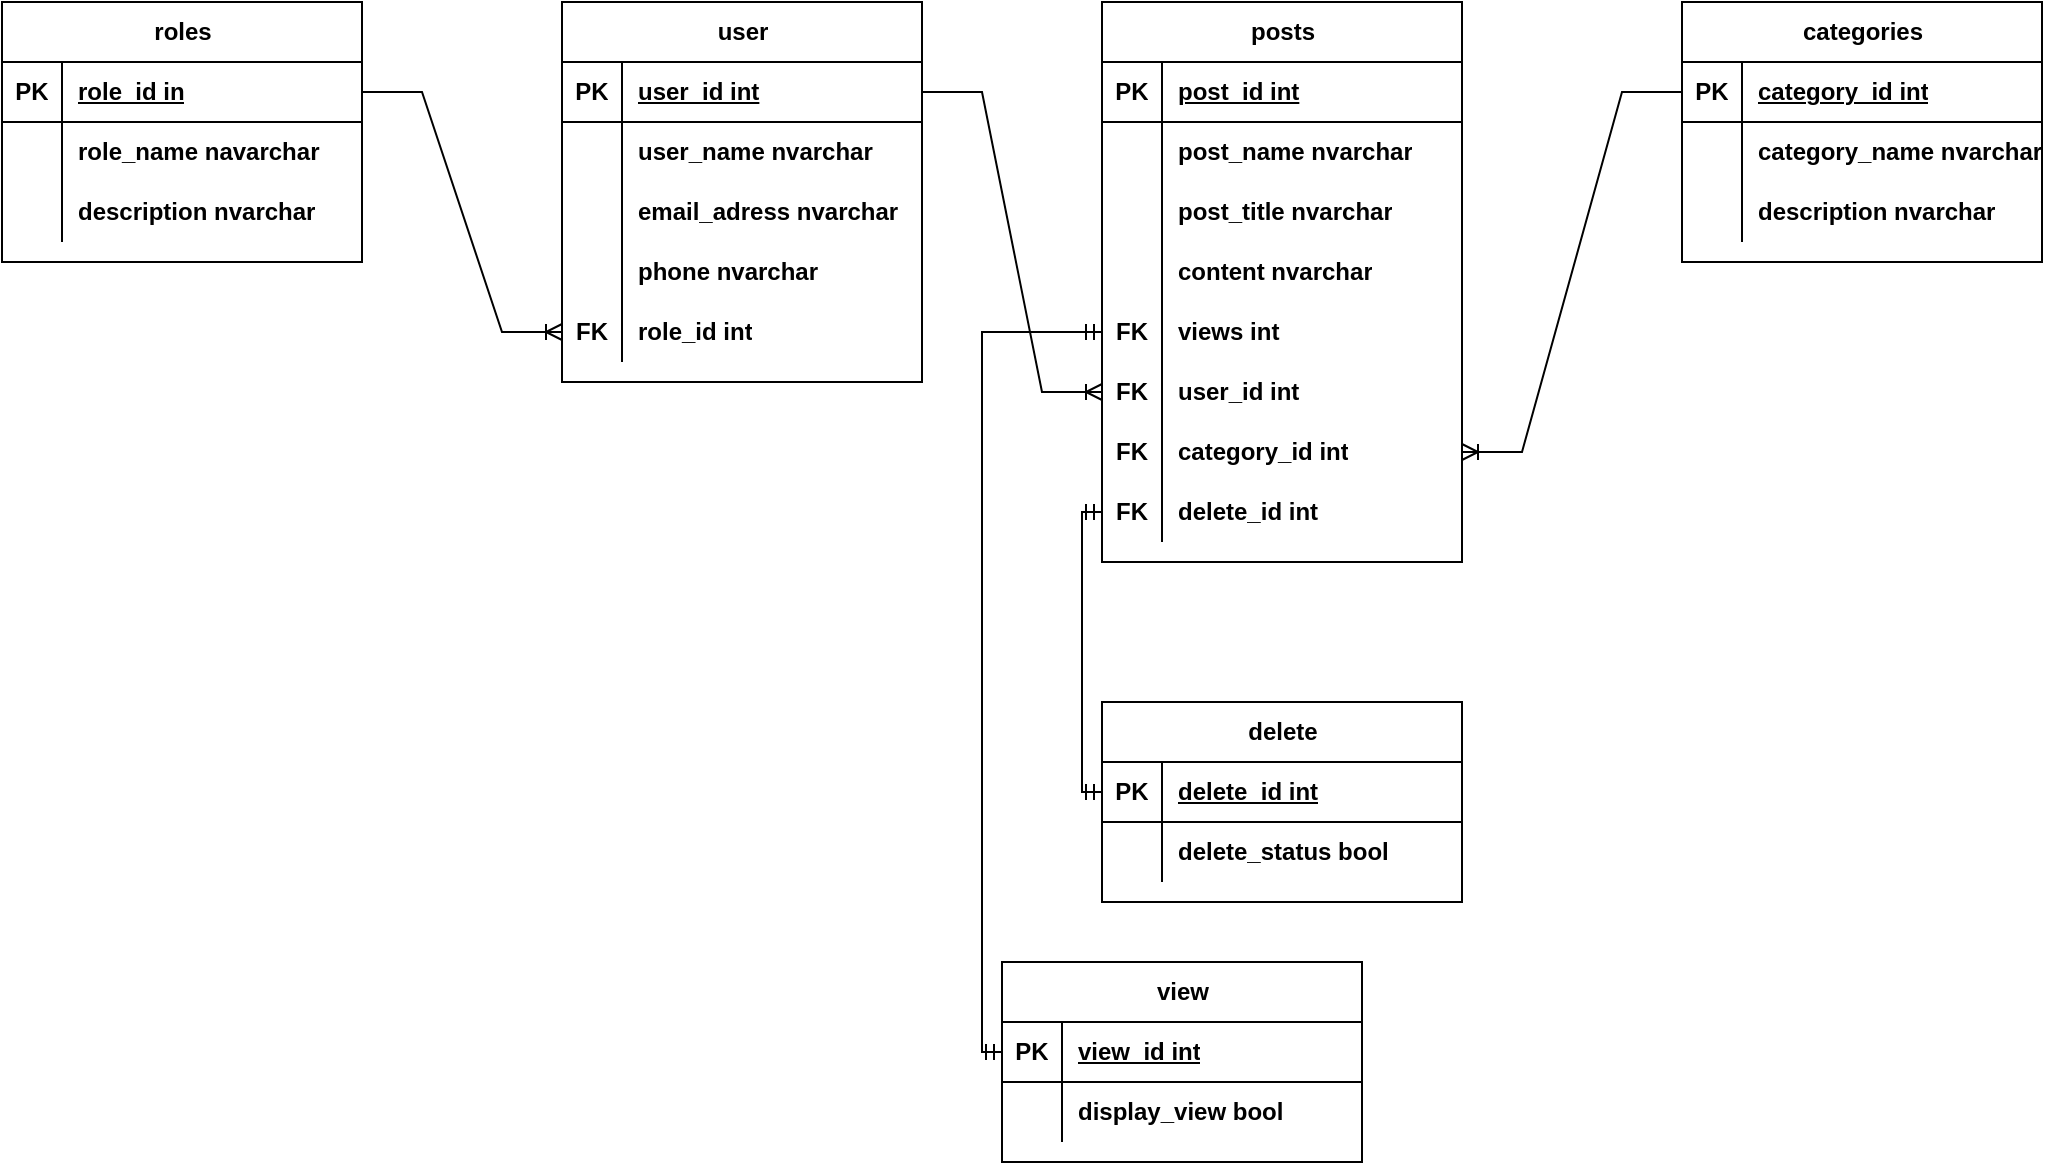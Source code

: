 <mxfile version="20.0.4" type="github">
  <diagram id="XMUzWGMiCQAyWUoXe1mh" name="Page-1">
    <mxGraphModel dx="292" dy="-274" grid="1" gridSize="10" guides="1" tooltips="1" connect="1" arrows="1" fold="1" page="1" pageScale="1" pageWidth="850" pageHeight="1100" math="0" shadow="0">
      <root>
        <mxCell id="0" />
        <mxCell id="1" parent="0" />
        <mxCell id="F9htk7DrZZB5_9Co1lWQ-147" value="user" style="shape=table;startSize=30;container=1;collapsible=1;childLayout=tableLayout;fixedRows=1;rowLines=0;fontStyle=1;align=center;resizeLast=1;rounded=0;shadow=0;glass=0;labelBackgroundColor=none;labelBorderColor=none;sketch=0;strokeColor=default;fillColor=none;gradientColor=none;html=1;" vertex="1" parent="1">
          <mxGeometry x="1130" y="1390" width="180" height="190" as="geometry" />
        </mxCell>
        <mxCell id="F9htk7DrZZB5_9Co1lWQ-148" value="" style="shape=tableRow;horizontal=0;startSize=0;swimlaneHead=0;swimlaneBody=0;fillColor=none;collapsible=0;dropTarget=0;points=[[0,0.5],[1,0.5]];portConstraint=eastwest;top=0;left=0;right=0;bottom=1;rounded=0;shadow=0;glass=0;labelBackgroundColor=none;labelBorderColor=none;sketch=0;strokeColor=default;html=1;" vertex="1" parent="F9htk7DrZZB5_9Co1lWQ-147">
          <mxGeometry y="30" width="180" height="30" as="geometry" />
        </mxCell>
        <mxCell id="F9htk7DrZZB5_9Co1lWQ-149" value="PK" style="shape=partialRectangle;connectable=0;fillColor=none;top=0;left=0;bottom=0;right=0;fontStyle=1;overflow=hidden;rounded=0;shadow=0;glass=0;labelBackgroundColor=none;labelBorderColor=none;sketch=0;strokeColor=default;html=1;" vertex="1" parent="F9htk7DrZZB5_9Co1lWQ-148">
          <mxGeometry width="30" height="30" as="geometry">
            <mxRectangle width="30" height="30" as="alternateBounds" />
          </mxGeometry>
        </mxCell>
        <mxCell id="F9htk7DrZZB5_9Co1lWQ-150" value="user_id int" style="shape=partialRectangle;connectable=0;fillColor=none;top=0;left=0;bottom=0;right=0;align=left;spacingLeft=6;fontStyle=5;overflow=hidden;rounded=0;shadow=0;glass=0;labelBackgroundColor=none;labelBorderColor=none;sketch=0;strokeColor=default;html=1;" vertex="1" parent="F9htk7DrZZB5_9Co1lWQ-148">
          <mxGeometry x="30" width="150" height="30" as="geometry">
            <mxRectangle width="150" height="30" as="alternateBounds" />
          </mxGeometry>
        </mxCell>
        <mxCell id="F9htk7DrZZB5_9Co1lWQ-151" value="" style="shape=tableRow;horizontal=0;startSize=0;swimlaneHead=0;swimlaneBody=0;fillColor=none;collapsible=0;dropTarget=0;points=[[0,0.5],[1,0.5]];portConstraint=eastwest;top=0;left=0;right=0;bottom=0;rounded=0;shadow=0;glass=0;labelBackgroundColor=none;labelBorderColor=none;sketch=0;strokeColor=default;html=1;" vertex="1" parent="F9htk7DrZZB5_9Co1lWQ-147">
          <mxGeometry y="60" width="180" height="30" as="geometry" />
        </mxCell>
        <mxCell id="F9htk7DrZZB5_9Co1lWQ-152" value="" style="shape=partialRectangle;connectable=0;fillColor=none;top=0;left=0;bottom=0;right=0;editable=1;overflow=hidden;rounded=0;shadow=0;glass=0;labelBackgroundColor=none;labelBorderColor=none;sketch=0;strokeColor=default;html=1;" vertex="1" parent="F9htk7DrZZB5_9Co1lWQ-151">
          <mxGeometry width="30" height="30" as="geometry">
            <mxRectangle width="30" height="30" as="alternateBounds" />
          </mxGeometry>
        </mxCell>
        <mxCell id="F9htk7DrZZB5_9Co1lWQ-153" value="user_name nvarchar&amp;nbsp;" style="shape=partialRectangle;connectable=0;fillColor=none;top=0;left=0;bottom=0;right=0;align=left;spacingLeft=6;overflow=hidden;rounded=0;shadow=0;glass=0;labelBackgroundColor=none;labelBorderColor=none;sketch=0;strokeColor=default;html=1;fontStyle=1" vertex="1" parent="F9htk7DrZZB5_9Co1lWQ-151">
          <mxGeometry x="30" width="150" height="30" as="geometry">
            <mxRectangle width="150" height="30" as="alternateBounds" />
          </mxGeometry>
        </mxCell>
        <mxCell id="F9htk7DrZZB5_9Co1lWQ-154" value="" style="shape=tableRow;horizontal=0;startSize=0;swimlaneHead=0;swimlaneBody=0;fillColor=none;collapsible=0;dropTarget=0;points=[[0,0.5],[1,0.5]];portConstraint=eastwest;top=0;left=0;right=0;bottom=0;rounded=0;shadow=0;glass=0;labelBackgroundColor=none;labelBorderColor=none;sketch=0;strokeColor=default;html=1;" vertex="1" parent="F9htk7DrZZB5_9Co1lWQ-147">
          <mxGeometry y="90" width="180" height="30" as="geometry" />
        </mxCell>
        <mxCell id="F9htk7DrZZB5_9Co1lWQ-155" value="" style="shape=partialRectangle;connectable=0;fillColor=none;top=0;left=0;bottom=0;right=0;editable=1;overflow=hidden;rounded=0;shadow=0;glass=0;labelBackgroundColor=none;labelBorderColor=none;sketch=0;strokeColor=default;html=1;" vertex="1" parent="F9htk7DrZZB5_9Co1lWQ-154">
          <mxGeometry width="30" height="30" as="geometry">
            <mxRectangle width="30" height="30" as="alternateBounds" />
          </mxGeometry>
        </mxCell>
        <mxCell id="F9htk7DrZZB5_9Co1lWQ-156" value="email_adress nvarchar" style="shape=partialRectangle;connectable=0;fillColor=none;top=0;left=0;bottom=0;right=0;align=left;spacingLeft=6;overflow=hidden;rounded=0;shadow=0;glass=0;labelBackgroundColor=none;labelBorderColor=none;sketch=0;strokeColor=default;html=1;fontStyle=1" vertex="1" parent="F9htk7DrZZB5_9Co1lWQ-154">
          <mxGeometry x="30" width="150" height="30" as="geometry">
            <mxRectangle width="150" height="30" as="alternateBounds" />
          </mxGeometry>
        </mxCell>
        <mxCell id="F9htk7DrZZB5_9Co1lWQ-157" value="" style="shape=tableRow;horizontal=0;startSize=0;swimlaneHead=0;swimlaneBody=0;fillColor=none;collapsible=0;dropTarget=0;points=[[0,0.5],[1,0.5]];portConstraint=eastwest;top=0;left=0;right=0;bottom=0;rounded=0;shadow=0;glass=0;labelBackgroundColor=none;labelBorderColor=none;sketch=0;strokeColor=default;html=1;" vertex="1" parent="F9htk7DrZZB5_9Co1lWQ-147">
          <mxGeometry y="120" width="180" height="30" as="geometry" />
        </mxCell>
        <mxCell id="F9htk7DrZZB5_9Co1lWQ-158" value="" style="shape=partialRectangle;connectable=0;fillColor=none;top=0;left=0;bottom=0;right=0;editable=1;overflow=hidden;rounded=0;shadow=0;glass=0;labelBackgroundColor=none;labelBorderColor=none;sketch=0;strokeColor=default;html=1;" vertex="1" parent="F9htk7DrZZB5_9Co1lWQ-157">
          <mxGeometry width="30" height="30" as="geometry">
            <mxRectangle width="30" height="30" as="alternateBounds" />
          </mxGeometry>
        </mxCell>
        <mxCell id="F9htk7DrZZB5_9Co1lWQ-159" value="phone nvarchar" style="shape=partialRectangle;connectable=0;fillColor=none;top=0;left=0;bottom=0;right=0;align=left;spacingLeft=6;overflow=hidden;rounded=0;shadow=0;glass=0;labelBackgroundColor=none;labelBorderColor=none;sketch=0;strokeColor=default;html=1;fontStyle=1" vertex="1" parent="F9htk7DrZZB5_9Co1lWQ-157">
          <mxGeometry x="30" width="150" height="30" as="geometry">
            <mxRectangle width="150" height="30" as="alternateBounds" />
          </mxGeometry>
        </mxCell>
        <mxCell id="F9htk7DrZZB5_9Co1lWQ-206" value="" style="shape=tableRow;horizontal=0;startSize=0;swimlaneHead=0;swimlaneBody=0;fillColor=none;collapsible=0;dropTarget=0;points=[[0,0.5],[1,0.5]];portConstraint=eastwest;top=0;left=0;right=0;bottom=0;rounded=0;shadow=0;glass=0;labelBackgroundColor=none;labelBorderColor=none;sketch=0;strokeColor=default;html=1;" vertex="1" parent="F9htk7DrZZB5_9Co1lWQ-147">
          <mxGeometry y="150" width="180" height="30" as="geometry" />
        </mxCell>
        <mxCell id="F9htk7DrZZB5_9Co1lWQ-207" value="FK" style="shape=partialRectangle;connectable=0;fillColor=none;top=0;left=0;bottom=0;right=0;editable=1;overflow=hidden;rounded=0;shadow=0;glass=0;labelBackgroundColor=none;labelBorderColor=none;sketch=0;strokeColor=default;html=1;fontStyle=1" vertex="1" parent="F9htk7DrZZB5_9Co1lWQ-206">
          <mxGeometry width="30" height="30" as="geometry">
            <mxRectangle width="30" height="30" as="alternateBounds" />
          </mxGeometry>
        </mxCell>
        <mxCell id="F9htk7DrZZB5_9Co1lWQ-208" value="role_id int" style="shape=partialRectangle;connectable=0;fillColor=none;top=0;left=0;bottom=0;right=0;align=left;spacingLeft=6;overflow=hidden;rounded=0;shadow=0;glass=0;labelBackgroundColor=none;labelBorderColor=none;sketch=0;strokeColor=default;html=1;fontStyle=1" vertex="1" parent="F9htk7DrZZB5_9Co1lWQ-206">
          <mxGeometry x="30" width="150" height="30" as="geometry">
            <mxRectangle width="150" height="30" as="alternateBounds" />
          </mxGeometry>
        </mxCell>
        <mxCell id="F9htk7DrZZB5_9Co1lWQ-160" value="posts" style="shape=table;startSize=30;container=1;collapsible=1;childLayout=tableLayout;fixedRows=1;rowLines=0;fontStyle=1;align=center;resizeLast=1;rounded=0;shadow=0;glass=0;labelBackgroundColor=none;labelBorderColor=none;sketch=0;strokeColor=default;fillColor=none;gradientColor=none;html=1;" vertex="1" parent="1">
          <mxGeometry x="1400" y="1390" width="180" height="280" as="geometry" />
        </mxCell>
        <mxCell id="F9htk7DrZZB5_9Co1lWQ-161" value="" style="shape=tableRow;horizontal=0;startSize=0;swimlaneHead=0;swimlaneBody=0;fillColor=none;collapsible=0;dropTarget=0;points=[[0,0.5],[1,0.5]];portConstraint=eastwest;top=0;left=0;right=0;bottom=1;rounded=0;shadow=0;glass=0;labelBackgroundColor=none;labelBorderColor=none;sketch=0;strokeColor=default;html=1;" vertex="1" parent="F9htk7DrZZB5_9Co1lWQ-160">
          <mxGeometry y="30" width="180" height="30" as="geometry" />
        </mxCell>
        <mxCell id="F9htk7DrZZB5_9Co1lWQ-162" value="PK" style="shape=partialRectangle;connectable=0;fillColor=none;top=0;left=0;bottom=0;right=0;fontStyle=1;overflow=hidden;rounded=0;shadow=0;glass=0;labelBackgroundColor=none;labelBorderColor=none;sketch=0;strokeColor=default;html=1;" vertex="1" parent="F9htk7DrZZB5_9Co1lWQ-161">
          <mxGeometry width="30" height="30" as="geometry">
            <mxRectangle width="30" height="30" as="alternateBounds" />
          </mxGeometry>
        </mxCell>
        <mxCell id="F9htk7DrZZB5_9Co1lWQ-163" value="post_id int" style="shape=partialRectangle;connectable=0;fillColor=none;top=0;left=0;bottom=0;right=0;align=left;spacingLeft=6;fontStyle=5;overflow=hidden;rounded=0;shadow=0;glass=0;labelBackgroundColor=none;labelBorderColor=none;sketch=0;strokeColor=default;html=1;" vertex="1" parent="F9htk7DrZZB5_9Co1lWQ-161">
          <mxGeometry x="30" width="150" height="30" as="geometry">
            <mxRectangle width="150" height="30" as="alternateBounds" />
          </mxGeometry>
        </mxCell>
        <mxCell id="F9htk7DrZZB5_9Co1lWQ-164" value="" style="shape=tableRow;horizontal=0;startSize=0;swimlaneHead=0;swimlaneBody=0;fillColor=none;collapsible=0;dropTarget=0;points=[[0,0.5],[1,0.5]];portConstraint=eastwest;top=0;left=0;right=0;bottom=0;rounded=0;shadow=0;glass=0;labelBackgroundColor=none;labelBorderColor=none;sketch=0;strokeColor=default;html=1;" vertex="1" parent="F9htk7DrZZB5_9Co1lWQ-160">
          <mxGeometry y="60" width="180" height="30" as="geometry" />
        </mxCell>
        <mxCell id="F9htk7DrZZB5_9Co1lWQ-165" value="" style="shape=partialRectangle;connectable=0;fillColor=none;top=0;left=0;bottom=0;right=0;editable=1;overflow=hidden;rounded=0;shadow=0;glass=0;labelBackgroundColor=none;labelBorderColor=none;sketch=0;strokeColor=default;html=1;" vertex="1" parent="F9htk7DrZZB5_9Co1lWQ-164">
          <mxGeometry width="30" height="30" as="geometry">
            <mxRectangle width="30" height="30" as="alternateBounds" />
          </mxGeometry>
        </mxCell>
        <mxCell id="F9htk7DrZZB5_9Co1lWQ-166" value="post_name nvarchar" style="shape=partialRectangle;connectable=0;fillColor=none;top=0;left=0;bottom=0;right=0;align=left;spacingLeft=6;overflow=hidden;rounded=0;shadow=0;glass=0;labelBackgroundColor=none;labelBorderColor=none;sketch=0;strokeColor=default;html=1;fontStyle=1" vertex="1" parent="F9htk7DrZZB5_9Co1lWQ-164">
          <mxGeometry x="30" width="150" height="30" as="geometry">
            <mxRectangle width="150" height="30" as="alternateBounds" />
          </mxGeometry>
        </mxCell>
        <mxCell id="F9htk7DrZZB5_9Co1lWQ-167" value="" style="shape=tableRow;horizontal=0;startSize=0;swimlaneHead=0;swimlaneBody=0;fillColor=none;collapsible=0;dropTarget=0;points=[[0,0.5],[1,0.5]];portConstraint=eastwest;top=0;left=0;right=0;bottom=0;rounded=0;shadow=0;glass=0;labelBackgroundColor=none;labelBorderColor=none;sketch=0;strokeColor=default;html=1;" vertex="1" parent="F9htk7DrZZB5_9Co1lWQ-160">
          <mxGeometry y="90" width="180" height="30" as="geometry" />
        </mxCell>
        <mxCell id="F9htk7DrZZB5_9Co1lWQ-168" value="" style="shape=partialRectangle;connectable=0;fillColor=none;top=0;left=0;bottom=0;right=0;editable=1;overflow=hidden;rounded=0;shadow=0;glass=0;labelBackgroundColor=none;labelBorderColor=none;sketch=0;strokeColor=default;html=1;" vertex="1" parent="F9htk7DrZZB5_9Co1lWQ-167">
          <mxGeometry width="30" height="30" as="geometry">
            <mxRectangle width="30" height="30" as="alternateBounds" />
          </mxGeometry>
        </mxCell>
        <mxCell id="F9htk7DrZZB5_9Co1lWQ-169" value="post_title nvarchar" style="shape=partialRectangle;connectable=0;fillColor=none;top=0;left=0;bottom=0;right=0;align=left;spacingLeft=6;overflow=hidden;rounded=0;shadow=0;glass=0;labelBackgroundColor=none;labelBorderColor=none;sketch=0;strokeColor=default;html=1;fontStyle=1" vertex="1" parent="F9htk7DrZZB5_9Co1lWQ-167">
          <mxGeometry x="30" width="150" height="30" as="geometry">
            <mxRectangle width="150" height="30" as="alternateBounds" />
          </mxGeometry>
        </mxCell>
        <mxCell id="F9htk7DrZZB5_9Co1lWQ-170" value="" style="shape=tableRow;horizontal=0;startSize=0;swimlaneHead=0;swimlaneBody=0;fillColor=none;collapsible=0;dropTarget=0;points=[[0,0.5],[1,0.5]];portConstraint=eastwest;top=0;left=0;right=0;bottom=0;rounded=0;shadow=0;glass=0;labelBackgroundColor=none;labelBorderColor=none;sketch=0;strokeColor=default;html=1;" vertex="1" parent="F9htk7DrZZB5_9Co1lWQ-160">
          <mxGeometry y="120" width="180" height="30" as="geometry" />
        </mxCell>
        <mxCell id="F9htk7DrZZB5_9Co1lWQ-171" value="" style="shape=partialRectangle;connectable=0;fillColor=none;top=0;left=0;bottom=0;right=0;editable=1;overflow=hidden;rounded=0;shadow=0;glass=0;labelBackgroundColor=none;labelBorderColor=none;sketch=0;strokeColor=default;html=1;" vertex="1" parent="F9htk7DrZZB5_9Co1lWQ-170">
          <mxGeometry width="30" height="30" as="geometry">
            <mxRectangle width="30" height="30" as="alternateBounds" />
          </mxGeometry>
        </mxCell>
        <mxCell id="F9htk7DrZZB5_9Co1lWQ-172" value="content nvarchar" style="shape=partialRectangle;connectable=0;fillColor=none;top=0;left=0;bottom=0;right=0;align=left;spacingLeft=6;overflow=hidden;rounded=0;shadow=0;glass=0;labelBackgroundColor=none;labelBorderColor=none;sketch=0;strokeColor=default;html=1;fontStyle=1" vertex="1" parent="F9htk7DrZZB5_9Co1lWQ-170">
          <mxGeometry x="30" width="150" height="30" as="geometry">
            <mxRectangle width="150" height="30" as="alternateBounds" />
          </mxGeometry>
        </mxCell>
        <mxCell id="F9htk7DrZZB5_9Co1lWQ-173" value="" style="shape=tableRow;horizontal=0;startSize=0;swimlaneHead=0;swimlaneBody=0;fillColor=none;collapsible=0;dropTarget=0;points=[[0,0.5],[1,0.5]];portConstraint=eastwest;top=0;left=0;right=0;bottom=0;rounded=0;shadow=0;glass=0;labelBackgroundColor=none;labelBorderColor=none;sketch=0;strokeColor=default;html=1;" vertex="1" parent="F9htk7DrZZB5_9Co1lWQ-160">
          <mxGeometry y="150" width="180" height="30" as="geometry" />
        </mxCell>
        <mxCell id="F9htk7DrZZB5_9Co1lWQ-174" value="&lt;b&gt;FK&lt;/b&gt;" style="shape=partialRectangle;connectable=0;fillColor=none;top=0;left=0;bottom=0;right=0;editable=1;overflow=hidden;rounded=0;shadow=0;glass=0;labelBackgroundColor=none;labelBorderColor=none;sketch=0;strokeColor=default;html=1;" vertex="1" parent="F9htk7DrZZB5_9Co1lWQ-173">
          <mxGeometry width="30" height="30" as="geometry">
            <mxRectangle width="30" height="30" as="alternateBounds" />
          </mxGeometry>
        </mxCell>
        <mxCell id="F9htk7DrZZB5_9Co1lWQ-175" value="views int" style="shape=partialRectangle;connectable=0;fillColor=none;top=0;left=0;bottom=0;right=0;align=left;spacingLeft=6;overflow=hidden;rounded=0;shadow=0;glass=0;labelBackgroundColor=none;labelBorderColor=none;sketch=0;strokeColor=default;html=1;fontStyle=1" vertex="1" parent="F9htk7DrZZB5_9Co1lWQ-173">
          <mxGeometry x="30" width="150" height="30" as="geometry">
            <mxRectangle width="150" height="30" as="alternateBounds" />
          </mxGeometry>
        </mxCell>
        <mxCell id="F9htk7DrZZB5_9Co1lWQ-226" value="" style="shape=tableRow;horizontal=0;startSize=0;swimlaneHead=0;swimlaneBody=0;fillColor=none;collapsible=0;dropTarget=0;points=[[0,0.5],[1,0.5]];portConstraint=eastwest;top=0;left=0;right=0;bottom=0;rounded=0;shadow=0;glass=0;labelBackgroundColor=none;labelBorderColor=none;sketch=0;strokeColor=default;html=1;" vertex="1" parent="F9htk7DrZZB5_9Co1lWQ-160">
          <mxGeometry y="180" width="180" height="30" as="geometry" />
        </mxCell>
        <mxCell id="F9htk7DrZZB5_9Co1lWQ-227" value="&lt;b&gt;FK&lt;/b&gt;" style="shape=partialRectangle;connectable=0;fillColor=none;top=0;left=0;bottom=0;right=0;editable=1;overflow=hidden;rounded=0;shadow=0;glass=0;labelBackgroundColor=none;labelBorderColor=none;sketch=0;strokeColor=default;html=1;" vertex="1" parent="F9htk7DrZZB5_9Co1lWQ-226">
          <mxGeometry width="30" height="30" as="geometry">
            <mxRectangle width="30" height="30" as="alternateBounds" />
          </mxGeometry>
        </mxCell>
        <mxCell id="F9htk7DrZZB5_9Co1lWQ-228" value="user_id int" style="shape=partialRectangle;connectable=0;fillColor=none;top=0;left=0;bottom=0;right=0;align=left;spacingLeft=6;overflow=hidden;rounded=0;shadow=0;glass=0;labelBackgroundColor=none;labelBorderColor=none;sketch=0;strokeColor=default;html=1;fontStyle=1" vertex="1" parent="F9htk7DrZZB5_9Co1lWQ-226">
          <mxGeometry x="30" width="150" height="30" as="geometry">
            <mxRectangle width="150" height="30" as="alternateBounds" />
          </mxGeometry>
        </mxCell>
        <mxCell id="F9htk7DrZZB5_9Co1lWQ-229" value="" style="shape=tableRow;horizontal=0;startSize=0;swimlaneHead=0;swimlaneBody=0;fillColor=none;collapsible=0;dropTarget=0;points=[[0,0.5],[1,0.5]];portConstraint=eastwest;top=0;left=0;right=0;bottom=0;rounded=0;shadow=0;glass=0;labelBackgroundColor=none;labelBorderColor=none;sketch=0;strokeColor=default;html=1;" vertex="1" parent="F9htk7DrZZB5_9Co1lWQ-160">
          <mxGeometry y="210" width="180" height="30" as="geometry" />
        </mxCell>
        <mxCell id="F9htk7DrZZB5_9Co1lWQ-230" value="&lt;b&gt;FK&lt;/b&gt;" style="shape=partialRectangle;connectable=0;fillColor=none;top=0;left=0;bottom=0;right=0;editable=1;overflow=hidden;rounded=0;shadow=0;glass=0;labelBackgroundColor=none;labelBorderColor=none;sketch=0;strokeColor=default;html=1;" vertex="1" parent="F9htk7DrZZB5_9Co1lWQ-229">
          <mxGeometry width="30" height="30" as="geometry">
            <mxRectangle width="30" height="30" as="alternateBounds" />
          </mxGeometry>
        </mxCell>
        <mxCell id="F9htk7DrZZB5_9Co1lWQ-231" value="category_id int" style="shape=partialRectangle;connectable=0;fillColor=none;top=0;left=0;bottom=0;right=0;align=left;spacingLeft=6;overflow=hidden;rounded=0;shadow=0;glass=0;labelBackgroundColor=none;labelBorderColor=none;sketch=0;strokeColor=default;html=1;fontStyle=1" vertex="1" parent="F9htk7DrZZB5_9Co1lWQ-229">
          <mxGeometry x="30" width="150" height="30" as="geometry">
            <mxRectangle width="150" height="30" as="alternateBounds" />
          </mxGeometry>
        </mxCell>
        <mxCell id="F9htk7DrZZB5_9Co1lWQ-316" value="" style="shape=tableRow;horizontal=0;startSize=0;swimlaneHead=0;swimlaneBody=0;fillColor=none;collapsible=0;dropTarget=0;points=[[0,0.5],[1,0.5]];portConstraint=eastwest;top=0;left=0;right=0;bottom=0;rounded=0;shadow=0;glass=0;labelBackgroundColor=none;labelBorderColor=none;sketch=0;strokeColor=default;html=1;" vertex="1" parent="F9htk7DrZZB5_9Co1lWQ-160">
          <mxGeometry y="240" width="180" height="30" as="geometry" />
        </mxCell>
        <mxCell id="F9htk7DrZZB5_9Co1lWQ-317" value="&lt;b&gt;FK&lt;/b&gt;" style="shape=partialRectangle;connectable=0;fillColor=none;top=0;left=0;bottom=0;right=0;editable=1;overflow=hidden;rounded=0;shadow=0;glass=0;labelBackgroundColor=none;labelBorderColor=none;sketch=0;strokeColor=default;html=1;" vertex="1" parent="F9htk7DrZZB5_9Co1lWQ-316">
          <mxGeometry width="30" height="30" as="geometry">
            <mxRectangle width="30" height="30" as="alternateBounds" />
          </mxGeometry>
        </mxCell>
        <mxCell id="F9htk7DrZZB5_9Co1lWQ-318" value="delete_id int" style="shape=partialRectangle;connectable=0;fillColor=none;top=0;left=0;bottom=0;right=0;align=left;spacingLeft=6;overflow=hidden;rounded=0;shadow=0;glass=0;labelBackgroundColor=none;labelBorderColor=none;sketch=0;strokeColor=default;html=1;fontStyle=1" vertex="1" parent="F9htk7DrZZB5_9Co1lWQ-316">
          <mxGeometry x="30" width="150" height="30" as="geometry">
            <mxRectangle width="150" height="30" as="alternateBounds" />
          </mxGeometry>
        </mxCell>
        <mxCell id="F9htk7DrZZB5_9Co1lWQ-176" value="categories" style="shape=table;startSize=30;container=1;collapsible=1;childLayout=tableLayout;fixedRows=1;rowLines=0;fontStyle=1;align=center;resizeLast=1;rounded=0;shadow=0;glass=0;labelBackgroundColor=none;labelBorderColor=none;sketch=0;strokeColor=default;fillColor=none;gradientColor=none;html=1;" vertex="1" parent="1">
          <mxGeometry x="1690" y="1390" width="180" height="130" as="geometry" />
        </mxCell>
        <mxCell id="F9htk7DrZZB5_9Co1lWQ-177" value="" style="shape=tableRow;horizontal=0;startSize=0;swimlaneHead=0;swimlaneBody=0;fillColor=none;collapsible=0;dropTarget=0;points=[[0,0.5],[1,0.5]];portConstraint=eastwest;top=0;left=0;right=0;bottom=1;rounded=0;shadow=0;glass=0;labelBackgroundColor=none;labelBorderColor=none;sketch=0;strokeColor=default;html=1;" vertex="1" parent="F9htk7DrZZB5_9Co1lWQ-176">
          <mxGeometry y="30" width="180" height="30" as="geometry" />
        </mxCell>
        <mxCell id="F9htk7DrZZB5_9Co1lWQ-178" value="PK" style="shape=partialRectangle;connectable=0;fillColor=none;top=0;left=0;bottom=0;right=0;fontStyle=1;overflow=hidden;rounded=0;shadow=0;glass=0;labelBackgroundColor=none;labelBorderColor=none;sketch=0;strokeColor=default;html=1;" vertex="1" parent="F9htk7DrZZB5_9Co1lWQ-177">
          <mxGeometry width="30" height="30" as="geometry">
            <mxRectangle width="30" height="30" as="alternateBounds" />
          </mxGeometry>
        </mxCell>
        <mxCell id="F9htk7DrZZB5_9Co1lWQ-179" value="category_id int" style="shape=partialRectangle;connectable=0;fillColor=none;top=0;left=0;bottom=0;right=0;align=left;spacingLeft=6;fontStyle=5;overflow=hidden;rounded=0;shadow=0;glass=0;labelBackgroundColor=none;labelBorderColor=none;sketch=0;strokeColor=default;html=1;" vertex="1" parent="F9htk7DrZZB5_9Co1lWQ-177">
          <mxGeometry x="30" width="150" height="30" as="geometry">
            <mxRectangle width="150" height="30" as="alternateBounds" />
          </mxGeometry>
        </mxCell>
        <mxCell id="F9htk7DrZZB5_9Co1lWQ-180" value="" style="shape=tableRow;horizontal=0;startSize=0;swimlaneHead=0;swimlaneBody=0;fillColor=none;collapsible=0;dropTarget=0;points=[[0,0.5],[1,0.5]];portConstraint=eastwest;top=0;left=0;right=0;bottom=0;rounded=0;shadow=0;glass=0;labelBackgroundColor=none;labelBorderColor=none;sketch=0;strokeColor=default;html=1;" vertex="1" parent="F9htk7DrZZB5_9Co1lWQ-176">
          <mxGeometry y="60" width="180" height="30" as="geometry" />
        </mxCell>
        <mxCell id="F9htk7DrZZB5_9Co1lWQ-181" value="" style="shape=partialRectangle;connectable=0;fillColor=none;top=0;left=0;bottom=0;right=0;editable=1;overflow=hidden;rounded=0;shadow=0;glass=0;labelBackgroundColor=none;labelBorderColor=none;sketch=0;strokeColor=default;html=1;" vertex="1" parent="F9htk7DrZZB5_9Co1lWQ-180">
          <mxGeometry width="30" height="30" as="geometry">
            <mxRectangle width="30" height="30" as="alternateBounds" />
          </mxGeometry>
        </mxCell>
        <mxCell id="F9htk7DrZZB5_9Co1lWQ-182" value="category_name nvarchar" style="shape=partialRectangle;connectable=0;fillColor=none;top=0;left=0;bottom=0;right=0;align=left;spacingLeft=6;overflow=hidden;rounded=0;shadow=0;glass=0;labelBackgroundColor=none;labelBorderColor=none;sketch=0;strokeColor=default;html=1;fontStyle=1" vertex="1" parent="F9htk7DrZZB5_9Co1lWQ-180">
          <mxGeometry x="30" width="150" height="30" as="geometry">
            <mxRectangle width="150" height="30" as="alternateBounds" />
          </mxGeometry>
        </mxCell>
        <mxCell id="F9htk7DrZZB5_9Co1lWQ-183" value="" style="shape=tableRow;horizontal=0;startSize=0;swimlaneHead=0;swimlaneBody=0;fillColor=none;collapsible=0;dropTarget=0;points=[[0,0.5],[1,0.5]];portConstraint=eastwest;top=0;left=0;right=0;bottom=0;rounded=0;shadow=0;glass=0;labelBackgroundColor=none;labelBorderColor=none;sketch=0;strokeColor=default;html=1;" vertex="1" parent="F9htk7DrZZB5_9Co1lWQ-176">
          <mxGeometry y="90" width="180" height="30" as="geometry" />
        </mxCell>
        <mxCell id="F9htk7DrZZB5_9Co1lWQ-184" value="" style="shape=partialRectangle;connectable=0;fillColor=none;top=0;left=0;bottom=0;right=0;editable=1;overflow=hidden;rounded=0;shadow=0;glass=0;labelBackgroundColor=none;labelBorderColor=none;sketch=0;strokeColor=default;html=1;" vertex="1" parent="F9htk7DrZZB5_9Co1lWQ-183">
          <mxGeometry width="30" height="30" as="geometry">
            <mxRectangle width="30" height="30" as="alternateBounds" />
          </mxGeometry>
        </mxCell>
        <mxCell id="F9htk7DrZZB5_9Co1lWQ-185" value="description nvarchar" style="shape=partialRectangle;connectable=0;fillColor=none;top=0;left=0;bottom=0;right=0;align=left;spacingLeft=6;overflow=hidden;rounded=0;shadow=0;glass=0;labelBackgroundColor=none;labelBorderColor=none;sketch=0;strokeColor=default;html=1;fontStyle=1" vertex="1" parent="F9htk7DrZZB5_9Co1lWQ-183">
          <mxGeometry x="30" width="150" height="30" as="geometry">
            <mxRectangle width="150" height="30" as="alternateBounds" />
          </mxGeometry>
        </mxCell>
        <mxCell id="F9htk7DrZZB5_9Co1lWQ-189" value="roles" style="shape=table;startSize=30;container=1;collapsible=1;childLayout=tableLayout;fixedRows=1;rowLines=0;fontStyle=1;align=center;resizeLast=1;rounded=0;shadow=0;glass=0;labelBackgroundColor=none;labelBorderColor=none;sketch=0;strokeColor=default;fillColor=none;gradientColor=none;html=1;" vertex="1" parent="1">
          <mxGeometry x="850" y="1390" width="180" height="130" as="geometry">
            <mxRectangle x="1740" y="1390" width="70" height="30" as="alternateBounds" />
          </mxGeometry>
        </mxCell>
        <mxCell id="F9htk7DrZZB5_9Co1lWQ-190" value="" style="shape=tableRow;horizontal=0;startSize=0;swimlaneHead=0;swimlaneBody=0;fillColor=none;collapsible=0;dropTarget=0;points=[[0,0.5],[1,0.5]];portConstraint=eastwest;top=0;left=0;right=0;bottom=1;rounded=0;shadow=0;glass=0;labelBackgroundColor=none;labelBorderColor=none;sketch=0;strokeColor=default;html=1;" vertex="1" parent="F9htk7DrZZB5_9Co1lWQ-189">
          <mxGeometry y="30" width="180" height="30" as="geometry" />
        </mxCell>
        <mxCell id="F9htk7DrZZB5_9Co1lWQ-191" value="PK" style="shape=partialRectangle;connectable=0;fillColor=none;top=0;left=0;bottom=0;right=0;fontStyle=1;overflow=hidden;rounded=0;shadow=0;glass=0;labelBackgroundColor=none;labelBorderColor=none;sketch=0;strokeColor=default;html=1;" vertex="1" parent="F9htk7DrZZB5_9Co1lWQ-190">
          <mxGeometry width="30" height="30" as="geometry">
            <mxRectangle width="30" height="30" as="alternateBounds" />
          </mxGeometry>
        </mxCell>
        <mxCell id="F9htk7DrZZB5_9Co1lWQ-192" value="role_id in" style="shape=partialRectangle;connectable=0;fillColor=none;top=0;left=0;bottom=0;right=0;align=left;spacingLeft=6;fontStyle=5;overflow=hidden;rounded=0;shadow=0;glass=0;labelBackgroundColor=none;labelBorderColor=none;sketch=0;strokeColor=none;html=1;" vertex="1" parent="F9htk7DrZZB5_9Co1lWQ-190">
          <mxGeometry x="30" width="150" height="30" as="geometry">
            <mxRectangle width="150" height="30" as="alternateBounds" />
          </mxGeometry>
        </mxCell>
        <mxCell id="F9htk7DrZZB5_9Co1lWQ-193" value="" style="shape=tableRow;horizontal=0;startSize=0;swimlaneHead=0;swimlaneBody=0;fillColor=none;collapsible=0;dropTarget=0;points=[[0,0.5],[1,0.5]];portConstraint=eastwest;top=0;left=0;right=0;bottom=0;rounded=0;shadow=0;glass=0;labelBackgroundColor=none;labelBorderColor=none;sketch=0;strokeColor=default;html=1;" vertex="1" parent="F9htk7DrZZB5_9Co1lWQ-189">
          <mxGeometry y="60" width="180" height="30" as="geometry" />
        </mxCell>
        <mxCell id="F9htk7DrZZB5_9Co1lWQ-194" value="" style="shape=partialRectangle;connectable=0;fillColor=none;top=0;left=0;bottom=0;right=0;editable=1;overflow=hidden;rounded=0;shadow=0;glass=0;labelBackgroundColor=none;labelBorderColor=none;sketch=0;strokeColor=default;html=1;" vertex="1" parent="F9htk7DrZZB5_9Co1lWQ-193">
          <mxGeometry width="30" height="30" as="geometry">
            <mxRectangle width="30" height="30" as="alternateBounds" />
          </mxGeometry>
        </mxCell>
        <mxCell id="F9htk7DrZZB5_9Co1lWQ-195" value="role_name navarchar" style="shape=partialRectangle;connectable=0;fillColor=none;top=0;left=0;bottom=0;right=0;align=left;spacingLeft=6;overflow=hidden;rounded=0;shadow=0;glass=0;labelBackgroundColor=none;labelBorderColor=none;sketch=0;strokeColor=default;html=1;fontStyle=1" vertex="1" parent="F9htk7DrZZB5_9Co1lWQ-193">
          <mxGeometry x="30" width="150" height="30" as="geometry">
            <mxRectangle width="150" height="30" as="alternateBounds" />
          </mxGeometry>
        </mxCell>
        <mxCell id="F9htk7DrZZB5_9Co1lWQ-196" value="" style="shape=tableRow;horizontal=0;startSize=0;swimlaneHead=0;swimlaneBody=0;fillColor=none;collapsible=0;dropTarget=0;points=[[0,0.5],[1,0.5]];portConstraint=eastwest;top=0;left=0;right=0;bottom=0;rounded=0;shadow=0;glass=0;labelBackgroundColor=none;labelBorderColor=none;sketch=0;strokeColor=default;html=1;" vertex="1" parent="F9htk7DrZZB5_9Co1lWQ-189">
          <mxGeometry y="90" width="180" height="30" as="geometry" />
        </mxCell>
        <mxCell id="F9htk7DrZZB5_9Co1lWQ-197" value="" style="shape=partialRectangle;connectable=0;fillColor=none;top=0;left=0;bottom=0;right=0;editable=1;overflow=hidden;rounded=0;shadow=0;glass=0;labelBackgroundColor=none;labelBorderColor=none;sketch=0;strokeColor=default;html=1;" vertex="1" parent="F9htk7DrZZB5_9Co1lWQ-196">
          <mxGeometry width="30" height="30" as="geometry">
            <mxRectangle width="30" height="30" as="alternateBounds" />
          </mxGeometry>
        </mxCell>
        <mxCell id="F9htk7DrZZB5_9Co1lWQ-198" value="description nvarchar" style="shape=partialRectangle;connectable=0;fillColor=none;top=0;left=0;bottom=0;right=0;align=left;spacingLeft=6;overflow=hidden;rounded=0;shadow=0;glass=0;labelBackgroundColor=none;labelBorderColor=none;sketch=0;strokeColor=default;html=1;fontStyle=1" vertex="1" parent="F9htk7DrZZB5_9Co1lWQ-196">
          <mxGeometry x="30" width="150" height="30" as="geometry">
            <mxRectangle width="150" height="30" as="alternateBounds" />
          </mxGeometry>
        </mxCell>
        <mxCell id="F9htk7DrZZB5_9Co1lWQ-205" value="" style="edgeStyle=entityRelationEdgeStyle;fontSize=12;html=1;endArrow=ERoneToMany;rounded=0;fontColor=#FFFFFF;exitX=1;exitY=0.5;exitDx=0;exitDy=0;entryX=0;entryY=0.5;entryDx=0;entryDy=0;" edge="1" parent="1" source="F9htk7DrZZB5_9Co1lWQ-190" target="F9htk7DrZZB5_9Co1lWQ-206">
          <mxGeometry width="100" height="100" relative="1" as="geometry">
            <mxPoint x="1240" y="1500" as="sourcePoint" />
            <mxPoint x="1340" y="1400" as="targetPoint" />
          </mxGeometry>
        </mxCell>
        <mxCell id="F9htk7DrZZB5_9Co1lWQ-209" value="" style="edgeStyle=entityRelationEdgeStyle;fontSize=12;html=1;endArrow=ERoneToMany;rounded=0;fontColor=#FFFFFF;exitX=1;exitY=0.5;exitDx=0;exitDy=0;entryX=0;entryY=0.5;entryDx=0;entryDy=0;" edge="1" parent="1" source="F9htk7DrZZB5_9Co1lWQ-148" target="F9htk7DrZZB5_9Co1lWQ-226">
          <mxGeometry width="100" height="100" relative="1" as="geometry">
            <mxPoint x="1350" y="1520" as="sourcePoint" />
            <mxPoint x="1400" y="1580" as="targetPoint" />
          </mxGeometry>
        </mxCell>
        <mxCell id="F9htk7DrZZB5_9Co1lWQ-235" value="" style="edgeStyle=entityRelationEdgeStyle;fontSize=12;html=1;endArrow=ERoneToMany;rounded=0;fontColor=#FFFFFF;exitX=0;exitY=0.5;exitDx=0;exitDy=0;entryX=1;entryY=0.5;entryDx=0;entryDy=0;" edge="1" parent="1" source="F9htk7DrZZB5_9Co1lWQ-177" target="F9htk7DrZZB5_9Co1lWQ-229">
          <mxGeometry width="100" height="100" relative="1" as="geometry">
            <mxPoint x="1590" y="1320" as="sourcePoint" />
            <mxPoint x="1690" y="1220" as="targetPoint" />
          </mxGeometry>
        </mxCell>
        <mxCell id="F9htk7DrZZB5_9Co1lWQ-275" value="view" style="shape=table;startSize=30;container=1;collapsible=1;childLayout=tableLayout;fixedRows=1;rowLines=0;fontStyle=1;align=center;resizeLast=1;rounded=0;shadow=0;glass=0;labelBackgroundColor=none;labelBorderColor=none;sketch=0;strokeColor=default;fillColor=none;gradientColor=none;html=1;" vertex="1" parent="1">
          <mxGeometry x="1350" y="1870" width="180" height="100" as="geometry" />
        </mxCell>
        <mxCell id="F9htk7DrZZB5_9Co1lWQ-276" value="" style="shape=tableRow;horizontal=0;startSize=0;swimlaneHead=0;swimlaneBody=0;fillColor=none;collapsible=0;dropTarget=0;points=[[0,0.5],[1,0.5]];portConstraint=eastwest;top=0;left=0;right=0;bottom=1;rounded=0;shadow=0;glass=0;labelBackgroundColor=none;labelBorderColor=none;sketch=0;strokeColor=default;html=1;" vertex="1" parent="F9htk7DrZZB5_9Co1lWQ-275">
          <mxGeometry y="30" width="180" height="30" as="geometry" />
        </mxCell>
        <mxCell id="F9htk7DrZZB5_9Co1lWQ-277" value="PK" style="shape=partialRectangle;connectable=0;fillColor=none;top=0;left=0;bottom=0;right=0;fontStyle=1;overflow=hidden;rounded=0;shadow=0;glass=0;labelBackgroundColor=none;labelBorderColor=none;sketch=0;strokeColor=default;html=1;" vertex="1" parent="F9htk7DrZZB5_9Co1lWQ-276">
          <mxGeometry width="30" height="30" as="geometry">
            <mxRectangle width="30" height="30" as="alternateBounds" />
          </mxGeometry>
        </mxCell>
        <mxCell id="F9htk7DrZZB5_9Co1lWQ-278" value="view_id int" style="shape=partialRectangle;connectable=0;fillColor=none;top=0;left=0;bottom=0;right=0;align=left;spacingLeft=6;fontStyle=5;overflow=hidden;rounded=0;shadow=0;glass=0;labelBackgroundColor=none;labelBorderColor=none;sketch=0;strokeColor=default;html=1;" vertex="1" parent="F9htk7DrZZB5_9Co1lWQ-276">
          <mxGeometry x="30" width="150" height="30" as="geometry">
            <mxRectangle width="150" height="30" as="alternateBounds" />
          </mxGeometry>
        </mxCell>
        <mxCell id="F9htk7DrZZB5_9Co1lWQ-279" value="" style="shape=tableRow;horizontal=0;startSize=0;swimlaneHead=0;swimlaneBody=0;fillColor=none;collapsible=0;dropTarget=0;points=[[0,0.5],[1,0.5]];portConstraint=eastwest;top=0;left=0;right=0;bottom=0;rounded=0;shadow=0;glass=0;labelBackgroundColor=none;labelBorderColor=none;sketch=0;strokeColor=default;html=1;" vertex="1" parent="F9htk7DrZZB5_9Co1lWQ-275">
          <mxGeometry y="60" width="180" height="30" as="geometry" />
        </mxCell>
        <mxCell id="F9htk7DrZZB5_9Co1lWQ-280" value="" style="shape=partialRectangle;connectable=0;fillColor=none;top=0;left=0;bottom=0;right=0;editable=1;overflow=hidden;rounded=0;shadow=0;glass=0;labelBackgroundColor=none;labelBorderColor=none;sketch=0;strokeColor=default;html=1;" vertex="1" parent="F9htk7DrZZB5_9Co1lWQ-279">
          <mxGeometry width="30" height="30" as="geometry">
            <mxRectangle width="30" height="30" as="alternateBounds" />
          </mxGeometry>
        </mxCell>
        <mxCell id="F9htk7DrZZB5_9Co1lWQ-281" value="display_view bool" style="shape=partialRectangle;connectable=0;fillColor=none;top=0;left=0;bottom=0;right=0;align=left;spacingLeft=6;overflow=hidden;rounded=0;shadow=0;glass=0;labelBackgroundColor=none;labelBorderColor=none;sketch=0;strokeColor=default;html=1;fontStyle=1" vertex="1" parent="F9htk7DrZZB5_9Co1lWQ-279">
          <mxGeometry x="30" width="150" height="30" as="geometry">
            <mxRectangle width="150" height="30" as="alternateBounds" />
          </mxGeometry>
        </mxCell>
        <mxCell id="F9htk7DrZZB5_9Co1lWQ-285" value="delete" style="shape=table;startSize=30;container=1;collapsible=1;childLayout=tableLayout;fixedRows=1;rowLines=0;fontStyle=1;align=center;resizeLast=1;rounded=0;shadow=0;glass=0;labelBackgroundColor=none;labelBorderColor=none;sketch=0;strokeColor=default;fillColor=none;gradientColor=none;html=1;" vertex="1" parent="1">
          <mxGeometry x="1400" y="1740" width="180" height="100" as="geometry" />
        </mxCell>
        <mxCell id="F9htk7DrZZB5_9Co1lWQ-286" value="" style="shape=tableRow;horizontal=0;startSize=0;swimlaneHead=0;swimlaneBody=0;fillColor=none;collapsible=0;dropTarget=0;points=[[0,0.5],[1,0.5]];portConstraint=eastwest;top=0;left=0;right=0;bottom=1;rounded=0;shadow=0;glass=0;labelBackgroundColor=none;labelBorderColor=none;sketch=0;strokeColor=default;html=1;" vertex="1" parent="F9htk7DrZZB5_9Co1lWQ-285">
          <mxGeometry y="30" width="180" height="30" as="geometry" />
        </mxCell>
        <mxCell id="F9htk7DrZZB5_9Co1lWQ-287" value="PK" style="shape=partialRectangle;connectable=0;fillColor=none;top=0;left=0;bottom=0;right=0;fontStyle=1;overflow=hidden;rounded=0;shadow=0;glass=0;labelBackgroundColor=none;labelBorderColor=none;sketch=0;strokeColor=default;html=1;" vertex="1" parent="F9htk7DrZZB5_9Co1lWQ-286">
          <mxGeometry width="30" height="30" as="geometry">
            <mxRectangle width="30" height="30" as="alternateBounds" />
          </mxGeometry>
        </mxCell>
        <mxCell id="F9htk7DrZZB5_9Co1lWQ-288" value="delete_id int" style="shape=partialRectangle;connectable=0;fillColor=none;top=0;left=0;bottom=0;right=0;align=left;spacingLeft=6;fontStyle=5;overflow=hidden;rounded=0;shadow=0;glass=0;labelBackgroundColor=none;labelBorderColor=none;sketch=0;strokeColor=default;html=1;" vertex="1" parent="F9htk7DrZZB5_9Co1lWQ-286">
          <mxGeometry x="30" width="150" height="30" as="geometry">
            <mxRectangle width="150" height="30" as="alternateBounds" />
          </mxGeometry>
        </mxCell>
        <mxCell id="F9htk7DrZZB5_9Co1lWQ-289" value="" style="shape=tableRow;horizontal=0;startSize=0;swimlaneHead=0;swimlaneBody=0;fillColor=none;collapsible=0;dropTarget=0;points=[[0,0.5],[1,0.5]];portConstraint=eastwest;top=0;left=0;right=0;bottom=0;rounded=0;shadow=0;glass=0;labelBackgroundColor=none;labelBorderColor=none;sketch=0;strokeColor=default;html=1;" vertex="1" parent="F9htk7DrZZB5_9Co1lWQ-285">
          <mxGeometry y="60" width="180" height="30" as="geometry" />
        </mxCell>
        <mxCell id="F9htk7DrZZB5_9Co1lWQ-290" value="" style="shape=partialRectangle;connectable=0;fillColor=none;top=0;left=0;bottom=0;right=0;editable=1;overflow=hidden;rounded=0;shadow=0;glass=0;labelBackgroundColor=none;labelBorderColor=none;sketch=0;strokeColor=default;html=1;" vertex="1" parent="F9htk7DrZZB5_9Co1lWQ-289">
          <mxGeometry width="30" height="30" as="geometry">
            <mxRectangle width="30" height="30" as="alternateBounds" />
          </mxGeometry>
        </mxCell>
        <mxCell id="F9htk7DrZZB5_9Co1lWQ-291" value="delete_status bool" style="shape=partialRectangle;connectable=0;fillColor=none;top=0;left=0;bottom=0;right=0;align=left;spacingLeft=6;overflow=hidden;rounded=0;shadow=0;glass=0;labelBackgroundColor=none;labelBorderColor=none;sketch=0;strokeColor=default;html=1;fontStyle=1" vertex="1" parent="F9htk7DrZZB5_9Co1lWQ-289">
          <mxGeometry x="30" width="150" height="30" as="geometry">
            <mxRectangle width="150" height="30" as="alternateBounds" />
          </mxGeometry>
        </mxCell>
        <mxCell id="F9htk7DrZZB5_9Co1lWQ-319" value="" style="edgeStyle=orthogonalEdgeStyle;fontSize=12;html=1;endArrow=ERmandOne;startArrow=ERmandOne;rounded=0;fontColor=#FFFFFF;entryX=0;entryY=0.5;entryDx=0;entryDy=0;exitX=0;exitY=0.5;exitDx=0;exitDy=0;" edge="1" parent="1" source="F9htk7DrZZB5_9Co1lWQ-173" target="F9htk7DrZZB5_9Co1lWQ-276">
          <mxGeometry width="100" height="100" relative="1" as="geometry">
            <mxPoint x="1140" y="1780" as="sourcePoint" />
            <mxPoint x="1240" y="1680" as="targetPoint" />
          </mxGeometry>
        </mxCell>
        <mxCell id="F9htk7DrZZB5_9Co1lWQ-320" value="" style="fontSize=12;html=1;endArrow=ERmandOne;startArrow=ERmandOne;rounded=0;fontColor=#FFFFFF;exitX=0;exitY=0.5;exitDx=0;exitDy=0;entryX=0;entryY=0.5;entryDx=0;entryDy=0;edgeStyle=orthogonalEdgeStyle;" edge="1" parent="1" source="F9htk7DrZZB5_9Co1lWQ-286" target="F9htk7DrZZB5_9Co1lWQ-316">
          <mxGeometry width="100" height="100" relative="1" as="geometry">
            <mxPoint x="1590" y="1770" as="sourcePoint" />
            <mxPoint x="1690" y="1670" as="targetPoint" />
          </mxGeometry>
        </mxCell>
      </root>
    </mxGraphModel>
  </diagram>
</mxfile>
